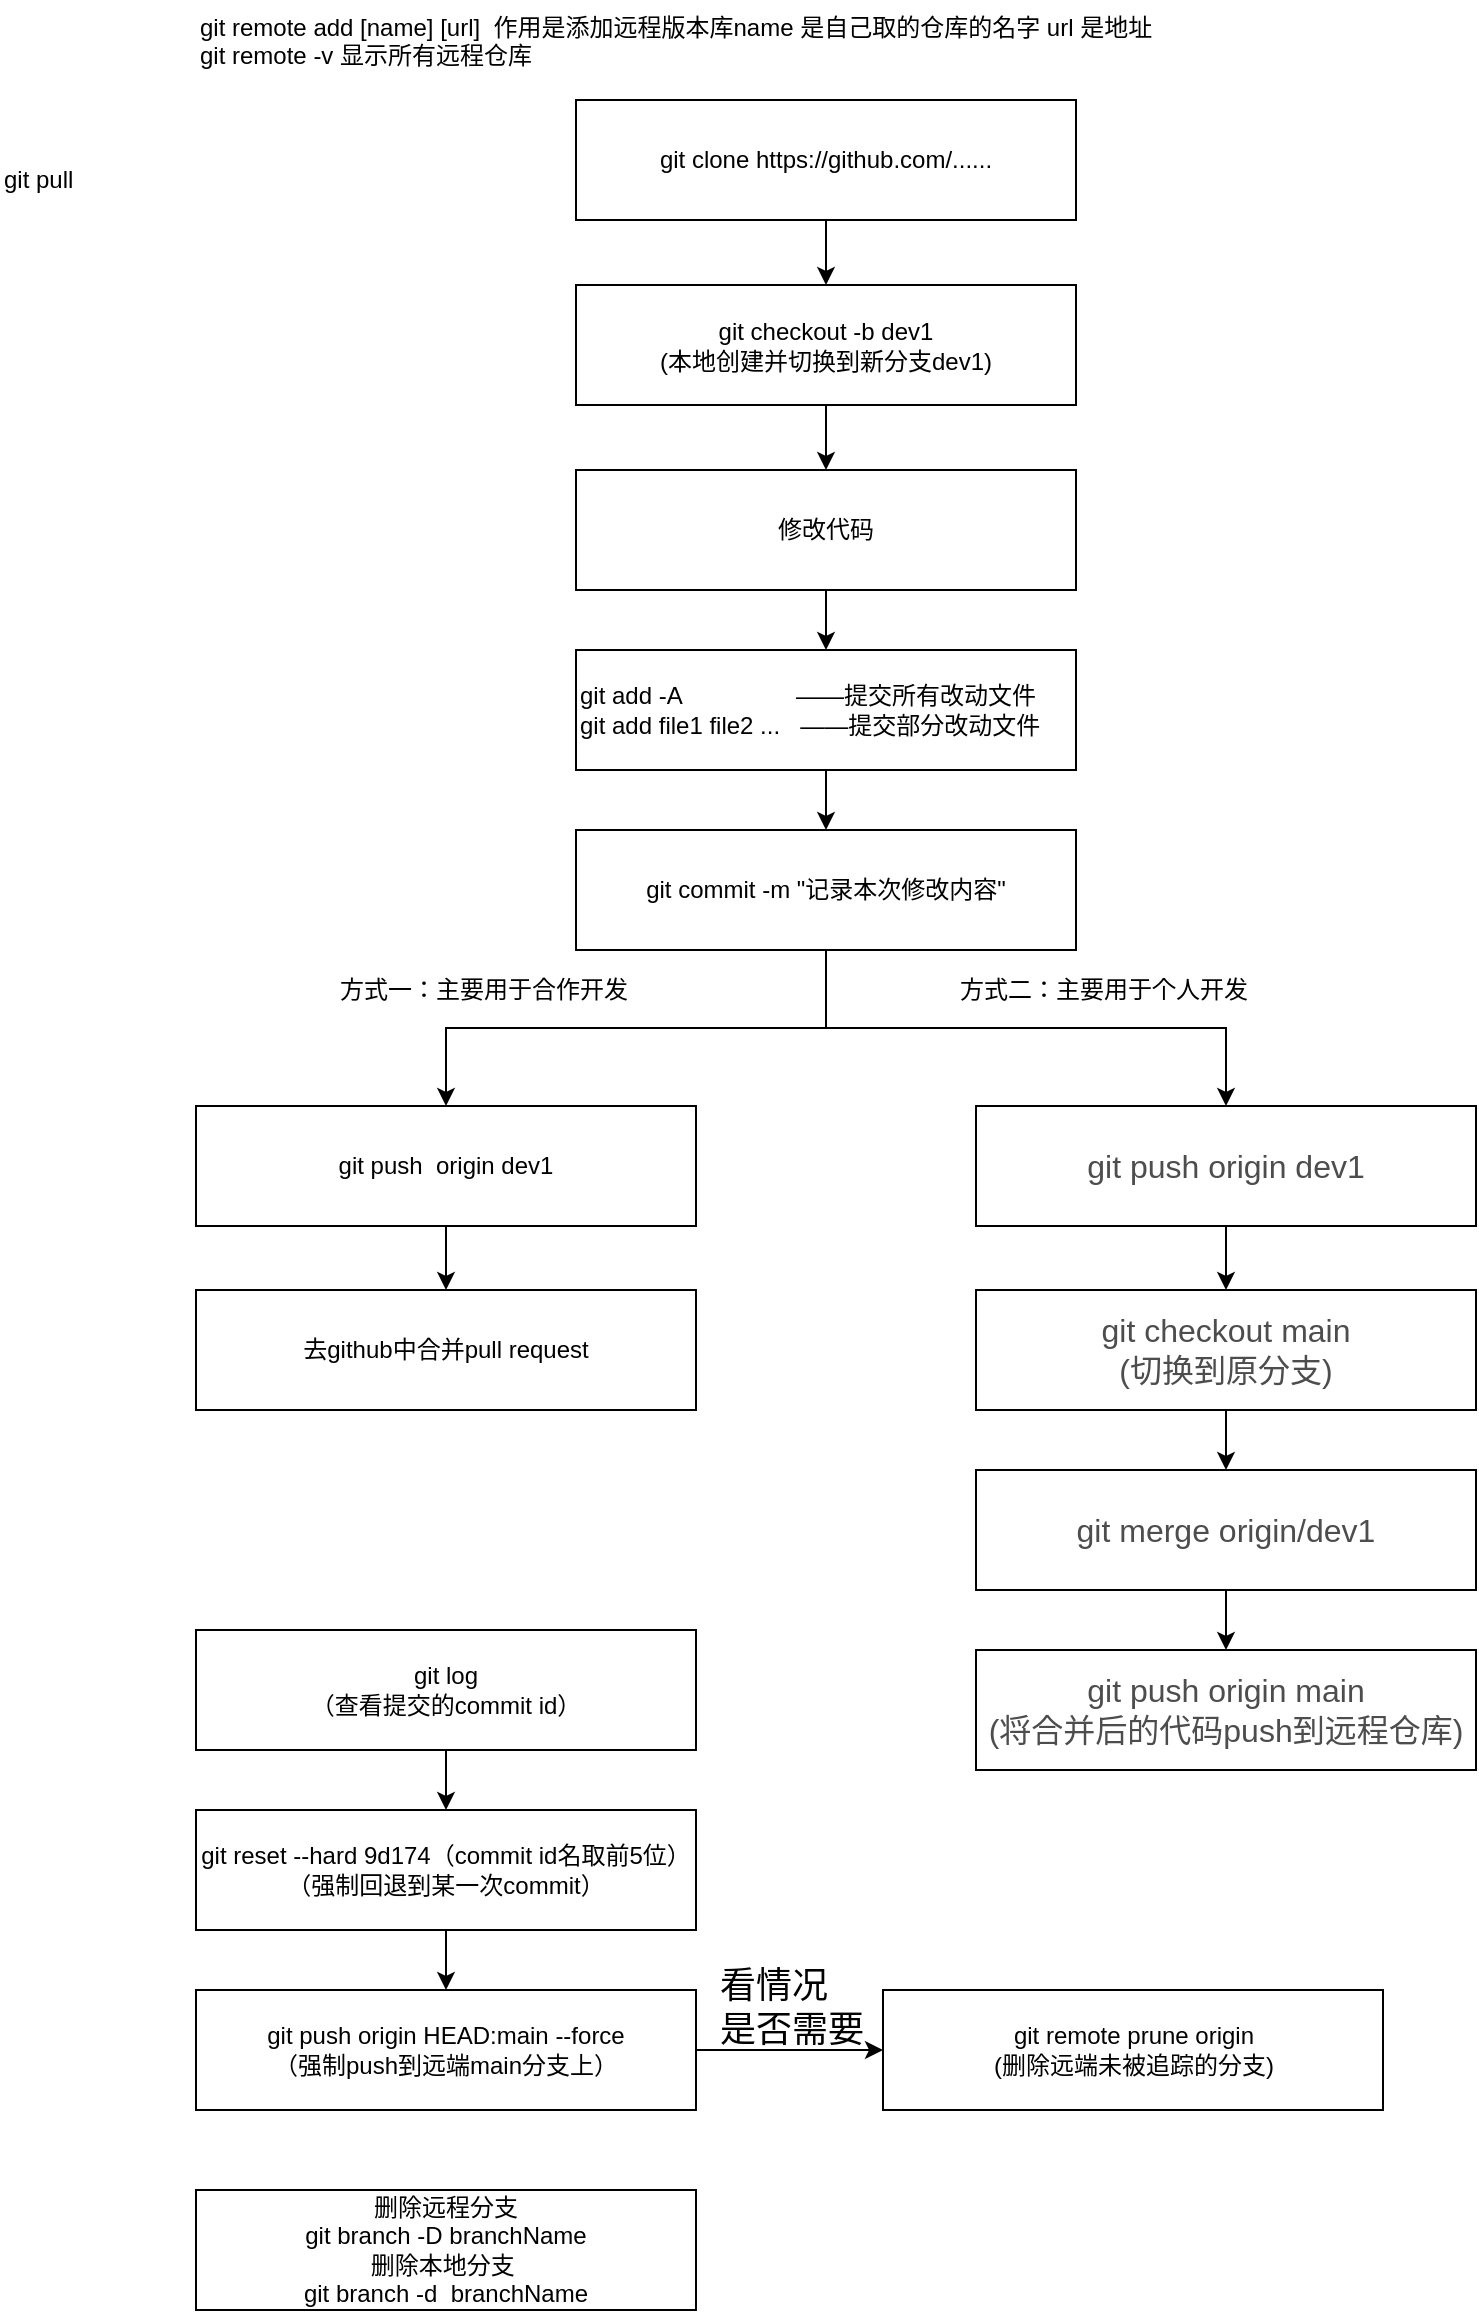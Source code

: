 <mxfile version="12.2.4" pages="1"><diagram id="-bxAwUl_BebmHanrdNYs" name="Page-1"><mxGraphModel dx="707" dy="576" grid="1" gridSize="10" guides="1" tooltips="1" connect="1" arrows="1" fold="1" page="1" pageScale="1" pageWidth="827" pageHeight="1169" math="0" shadow="0"><root><mxCell id="0"/><mxCell id="1" parent="0"/><mxCell id="4" value="" style="edgeStyle=orthogonalEdgeStyle;rounded=0;orthogonalLoop=1;jettySize=auto;html=1;" parent="1" source="2" target="3" edge="1"><mxGeometry relative="1" as="geometry"/></mxCell><mxCell id="2" value="git clone https://github.com/......" style="rounded=0;whiteSpace=wrap;html=1;" parent="1" vertex="1"><mxGeometry x="350" y="55" width="250" height="60" as="geometry"/></mxCell><mxCell id="6" value="" style="edgeStyle=orthogonalEdgeStyle;rounded=0;orthogonalLoop=1;jettySize=auto;html=1;" parent="1" source="3" target="5" edge="1"><mxGeometry relative="1" as="geometry"/></mxCell><mxCell id="3" value="git checkout -b dev1&lt;br&gt;(本地创建并切换到新分支dev1)" style="rounded=0;whiteSpace=wrap;html=1;" parent="1" vertex="1"><mxGeometry x="350" y="147.5" width="250" height="60" as="geometry"/></mxCell><mxCell id="8" value="" style="edgeStyle=orthogonalEdgeStyle;rounded=0;orthogonalLoop=1;jettySize=auto;html=1;" parent="1" source="5" target="7" edge="1"><mxGeometry relative="1" as="geometry"/></mxCell><mxCell id="5" value="修改代码" style="rounded=0;whiteSpace=wrap;html=1;" parent="1" vertex="1"><mxGeometry x="350" y="240" width="250" height="60" as="geometry"/></mxCell><mxCell id="10" value="" style="edgeStyle=orthogonalEdgeStyle;rounded=0;orthogonalLoop=1;jettySize=auto;html=1;" parent="1" source="7" target="9" edge="1"><mxGeometry relative="1" as="geometry"/></mxCell><mxCell id="7" value="git add -A&amp;nbsp; &amp;nbsp; &amp;nbsp; &amp;nbsp; &amp;nbsp; &amp;nbsp; &amp;nbsp; &amp;nbsp; &amp;nbsp;——提交所有改动文件&lt;br&gt;git add file1 file2 ...&amp;nbsp; &amp;nbsp;——提交部分改动文件" style="rounded=0;whiteSpace=wrap;html=1;align=left;" parent="1" vertex="1"><mxGeometry x="350" y="330" width="250" height="60" as="geometry"/></mxCell><mxCell id="12" value="" style="edgeStyle=orthogonalEdgeStyle;rounded=0;orthogonalLoop=1;jettySize=auto;html=1;" parent="1" source="9" target="11" edge="1"><mxGeometry relative="1" as="geometry"/></mxCell><mxCell id="36" value="" style="edgeStyle=orthogonalEdgeStyle;rounded=0;orthogonalLoop=1;jettySize=auto;html=1;" parent="1" source="9" target="35" edge="1"><mxGeometry relative="1" as="geometry"/></mxCell><mxCell id="9" value="git commit -m &quot;记录本次修改内容&quot;" style="rounded=0;whiteSpace=wrap;html=1;align=center;" parent="1" vertex="1"><mxGeometry x="350" y="420" width="250" height="60" as="geometry"/></mxCell><mxCell id="38" value="" style="edgeStyle=orthogonalEdgeStyle;rounded=0;orthogonalLoop=1;jettySize=auto;html=1;" parent="1" source="35" target="37" edge="1"><mxGeometry relative="1" as="geometry"/></mxCell><mxCell id="35" value="&lt;span style=&quot;color: rgb(77 , 77 , 77) ; font-family: , &amp;#34;sf ui text&amp;#34; , &amp;#34;arial&amp;#34; , &amp;#34;pingfang sc&amp;#34; , &amp;#34;hiragino sans gb&amp;#34; , &amp;#34;microsoft yahei&amp;#34; , &amp;#34;wenquanyi micro hei&amp;#34; , sans-serif , &amp;#34;simhei&amp;#34; , &amp;#34;simsun&amp;#34; ; font-size: 16px ; white-space: normal ; background-color: rgb(255 , 255 , 255)&quot;&gt;git push origin dev1&lt;/span&gt;" style="rounded=0;whiteSpace=wrap;html=1;align=center;" parent="1" vertex="1"><mxGeometry x="550" y="558" width="250" height="60" as="geometry"/></mxCell><mxCell id="40" value="" style="edgeStyle=orthogonalEdgeStyle;rounded=0;orthogonalLoop=1;jettySize=auto;html=1;" parent="1" source="37" target="39" edge="1"><mxGeometry relative="1" as="geometry"/></mxCell><mxCell id="37" value="&lt;span style=&quot;color: rgb(77 , 77 , 77) ; font-family: , &amp;#34;sf ui text&amp;#34; , &amp;#34;arial&amp;#34; , &amp;#34;pingfang sc&amp;#34; , &amp;#34;hiragino sans gb&amp;#34; , &amp;#34;microsoft yahei&amp;#34; , &amp;#34;wenquanyi micro hei&amp;#34; , sans-serif , &amp;#34;simhei&amp;#34; , &amp;#34;simsun&amp;#34; ; font-size: 16px ; background-color: rgb(255 , 255 , 255)&quot;&gt;git checkout main&lt;br&gt;(切换到原分支)&lt;br&gt;&lt;/span&gt;" style="rounded=0;whiteSpace=wrap;html=1;align=center;" parent="1" vertex="1"><mxGeometry x="550" y="650" width="250" height="60" as="geometry"/></mxCell><mxCell id="42" value="" style="edgeStyle=orthogonalEdgeStyle;rounded=0;orthogonalLoop=1;jettySize=auto;html=1;" parent="1" source="39" target="41" edge="1"><mxGeometry relative="1" as="geometry"/></mxCell><mxCell id="39" value="&lt;span style=&quot;color: rgb(77 , 77 , 77) ; font-family: , &amp;#34;sf ui text&amp;#34; , &amp;#34;arial&amp;#34; , &amp;#34;pingfang sc&amp;#34; , &amp;#34;hiragino sans gb&amp;#34; , &amp;#34;microsoft yahei&amp;#34; , &amp;#34;wenquanyi micro hei&amp;#34; , sans-serif , &amp;#34;simhei&amp;#34; , &amp;#34;simsun&amp;#34; ; font-size: 16px ; background-color: rgb(255 , 255 , 255)&quot;&gt;git merge origin/dev1&lt;/span&gt;&lt;span style=&quot;color: rgb(77 , 77 , 77) ; font-family: , &amp;#34;sf ui text&amp;#34; , &amp;#34;arial&amp;#34; , &amp;#34;pingfang sc&amp;#34; , &amp;#34;hiragino sans gb&amp;#34; , &amp;#34;microsoft yahei&amp;#34; , &amp;#34;wenquanyi micro hei&amp;#34; , sans-serif , &amp;#34;simhei&amp;#34; , &amp;#34;simsun&amp;#34; ; font-size: 16px ; background-color: rgb(255 , 255 , 255)&quot;&gt;&lt;br&gt;&lt;/span&gt;" style="rounded=0;whiteSpace=wrap;html=1;align=center;" parent="1" vertex="1"><mxGeometry x="550" y="740" width="250" height="60" as="geometry"/></mxCell><mxCell id="41" value="&lt;span style=&quot;color: rgb(77 , 77 , 77) ; font-family: , &amp;#34;sf ui text&amp;#34; , &amp;#34;arial&amp;#34; , &amp;#34;pingfang sc&amp;#34; , &amp;#34;hiragino sans gb&amp;#34; , &amp;#34;microsoft yahei&amp;#34; , &amp;#34;wenquanyi micro hei&amp;#34; , sans-serif , &amp;#34;simhei&amp;#34; , &amp;#34;simsun&amp;#34; ; font-size: 16px ; background-color: rgb(255 , 255 , 255)&quot;&gt;git push origin main&lt;br&gt;&lt;/span&gt;&lt;span style=&quot;color: rgb(77 , 77 , 77) ; font-family: , &amp;#34;sf ui text&amp;#34; , &amp;#34;arial&amp;#34; , &amp;#34;pingfang sc&amp;#34; , &amp;#34;hiragino sans gb&amp;#34; , &amp;#34;microsoft yahei&amp;#34; , &amp;#34;wenquanyi micro hei&amp;#34; , sans-serif , &amp;#34;simhei&amp;#34; , &amp;#34;simsun&amp;#34; ; font-size: 16px ; background-color: rgb(255 , 255 , 255)&quot;&gt;(&lt;/span&gt;&lt;span style=&quot;color: rgb(77 , 77 , 77) ; font-family: , &amp;#34;sf ui text&amp;#34; , &amp;#34;arial&amp;#34; , &amp;#34;pingfang sc&amp;#34; , &amp;#34;hiragino sans gb&amp;#34; , &amp;#34;microsoft yahei&amp;#34; , &amp;#34;wenquanyi micro hei&amp;#34; , sans-serif , &amp;#34;simhei&amp;#34; , &amp;#34;simsun&amp;#34; ; font-size: 16px ; background-color: rgb(255 , 255 , 255)&quot;&gt;将合并后的代码push到远程仓库&lt;/span&gt;&lt;span style=&quot;color: rgb(77 , 77 , 77) ; font-family: , &amp;#34;sf ui text&amp;#34; , &amp;#34;arial&amp;#34; , &amp;#34;pingfang sc&amp;#34; , &amp;#34;hiragino sans gb&amp;#34; , &amp;#34;microsoft yahei&amp;#34; , &amp;#34;wenquanyi micro hei&amp;#34; , sans-serif , &amp;#34;simhei&amp;#34; , &amp;#34;simsun&amp;#34; ; font-size: 16px ; background-color: rgb(255 , 255 , 255)&quot;&gt;)&lt;br&gt;&lt;/span&gt;" style="rounded=0;whiteSpace=wrap;html=1;align=center;" parent="1" vertex="1"><mxGeometry x="550" y="830" width="250" height="60" as="geometry"/></mxCell><mxCell id="14" value="" style="edgeStyle=orthogonalEdgeStyle;rounded=0;orthogonalLoop=1;jettySize=auto;html=1;" parent="1" source="11" target="13" edge="1"><mxGeometry relative="1" as="geometry"/></mxCell><mxCell id="11" value="git push&amp;nbsp; origin dev1" style="rounded=0;whiteSpace=wrap;html=1;align=center;" parent="1" vertex="1"><mxGeometry x="160" y="558" width="250" height="60" as="geometry"/></mxCell><mxCell id="13" value="去github中合并pull request" style="rounded=0;whiteSpace=wrap;html=1;align=center;" parent="1" vertex="1"><mxGeometry x="160" y="650" width="250" height="60" as="geometry"/></mxCell><mxCell id="17" value="" style="edgeStyle=orthogonalEdgeStyle;rounded=0;orthogonalLoop=1;jettySize=auto;html=1;" parent="1" source="15" target="16" edge="1"><mxGeometry relative="1" as="geometry"/></mxCell><mxCell id="15" value="git log&lt;br&gt;（查看提交的commit id）" style="rounded=0;whiteSpace=wrap;html=1;" parent="1" vertex="1"><mxGeometry x="160" y="820" width="250" height="60" as="geometry"/></mxCell><mxCell id="23" value="&lt;span style=&quot;text-align: left ; white-space: nowrap&quot;&gt;git remote prune origin&lt;br&gt;(删除远端未被追踪的分支)&lt;br&gt;&lt;/span&gt;" style="rounded=0;whiteSpace=wrap;html=1;" parent="1" vertex="1"><mxGeometry x="503.5" y="1000" width="250" height="60" as="geometry"/></mxCell><mxCell id="19" value="" style="edgeStyle=orthogonalEdgeStyle;rounded=0;orthogonalLoop=1;jettySize=auto;html=1;" parent="1" source="16" target="18" edge="1"><mxGeometry relative="1" as="geometry"/></mxCell><mxCell id="16" value="git reset --hard 9d174（commit id名取前5位）&lt;br&gt;（强制回退到某一次commit）" style="rounded=0;whiteSpace=wrap;html=1;" parent="1" vertex="1"><mxGeometry x="160" y="910" width="250" height="60" as="geometry"/></mxCell><mxCell id="25" value="" style="edgeStyle=orthogonalEdgeStyle;rounded=0;orthogonalLoop=1;jettySize=auto;html=1;" parent="1" source="18" target="23" edge="1"><mxGeometry relative="1" as="geometry"/></mxCell><mxCell id="18" value="git push origin HEAD:main --force&lt;br&gt;（强制push到远端main分支上）" style="rounded=0;whiteSpace=wrap;html=1;" parent="1" vertex="1"><mxGeometry x="160" y="1000" width="250" height="60" as="geometry"/></mxCell><mxCell id="43" value="&lt;div&gt;删除远程分支&lt;/div&gt;&lt;div&gt;git branch -D branchName&lt;/div&gt;&lt;div&gt;删除本地分支&amp;nbsp;&lt;/div&gt;&lt;div&gt;git branch -d&amp;nbsp; branchName&lt;/div&gt;" style="rounded=0;whiteSpace=wrap;html=1;" parent="1" vertex="1"><mxGeometry x="160" y="1100" width="250" height="60" as="geometry"/></mxCell><mxCell id="26" value="&lt;font style=&quot;font-size: 18px&quot;&gt;看情况&lt;br&gt;是否需要&lt;/font&gt;" style="text;html=1;resizable=0;points=[];autosize=1;align=left;verticalAlign=top;spacingTop=-4;" parent="1" vertex="1"><mxGeometry x="420" y="985" width="90" height="30" as="geometry"/></mxCell><mxCell id="45" value="方式一：主要用于合作开发" style="text;html=1;resizable=0;points=[];autosize=1;align=left;verticalAlign=top;spacingTop=-4;" parent="1" vertex="1"><mxGeometry x="230" y="490" width="160" height="20" as="geometry"/></mxCell><mxCell id="46" value="方式二：主要用于个人开发" style="text;html=1;resizable=0;points=[];autosize=1;align=left;verticalAlign=top;spacingTop=-4;" parent="1" vertex="1"><mxGeometry x="540" y="490" width="160" height="20" as="geometry"/></mxCell><mxCell id="48" value="git remote add [name] [url]&amp;nbsp; 作用是添加远程版本库name 是自己取的仓库的名字 url 是地址&lt;br&gt;git remote -v 显示所有远程仓库" style="text;html=1;" parent="1" vertex="1"><mxGeometry x="160" y="5" width="630" height="100" as="geometry"/></mxCell><mxCell id="49" value="git pull" style="text;html=1;resizable=0;points=[];autosize=1;align=left;verticalAlign=top;spacingTop=-4;" vertex="1" parent="1"><mxGeometry x="62" y="85" width="50" height="20" as="geometry"/></mxCell></root></mxGraphModel></diagram></mxfile>